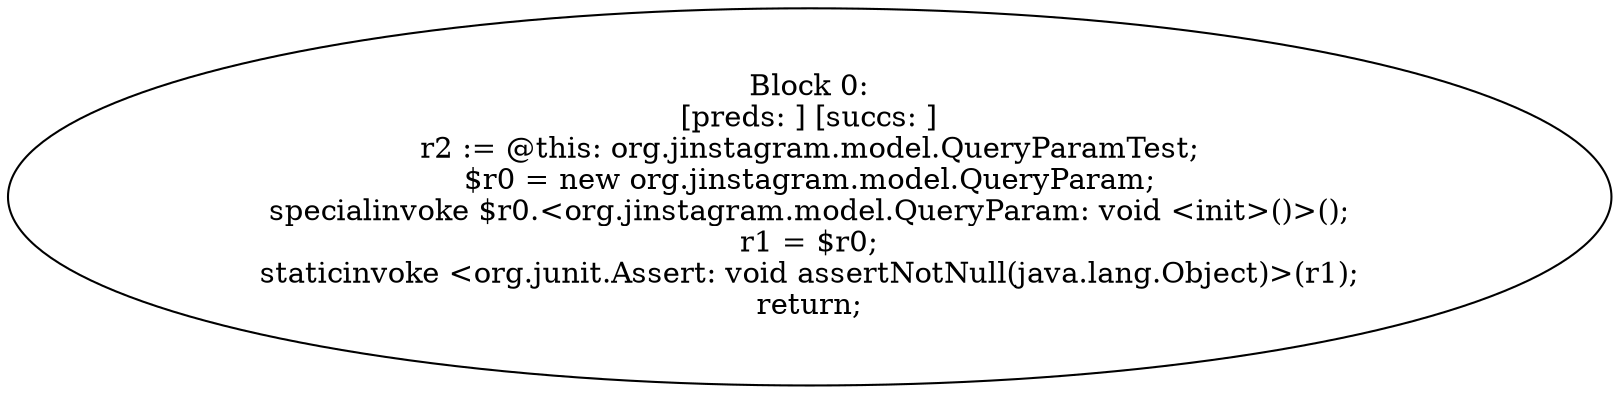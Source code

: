 digraph "unitGraph" {
    "Block 0:
[preds: ] [succs: ]
r2 := @this: org.jinstagram.model.QueryParamTest;
$r0 = new org.jinstagram.model.QueryParam;
specialinvoke $r0.<org.jinstagram.model.QueryParam: void <init>()>();
r1 = $r0;
staticinvoke <org.junit.Assert: void assertNotNull(java.lang.Object)>(r1);
return;
"
}
